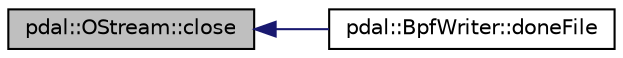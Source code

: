 digraph "pdal::OStream::close"
{
  edge [fontname="Helvetica",fontsize="10",labelfontname="Helvetica",labelfontsize="10"];
  node [fontname="Helvetica",fontsize="10",shape=record];
  rankdir="LR";
  Node1 [label="pdal::OStream::close",height=0.2,width=0.4,color="black", fillcolor="grey75", style="filled", fontcolor="black"];
  Node1 -> Node2 [dir="back",color="midnightblue",fontsize="10",style="solid",fontname="Helvetica"];
  Node2 [label="pdal::BpfWriter::doneFile",height=0.2,width=0.4,color="black", fillcolor="white", style="filled",URL="$classpdal_1_1BpfWriter.html#ac6950b57a6cb2085636f9249b3b1f188"];
}
